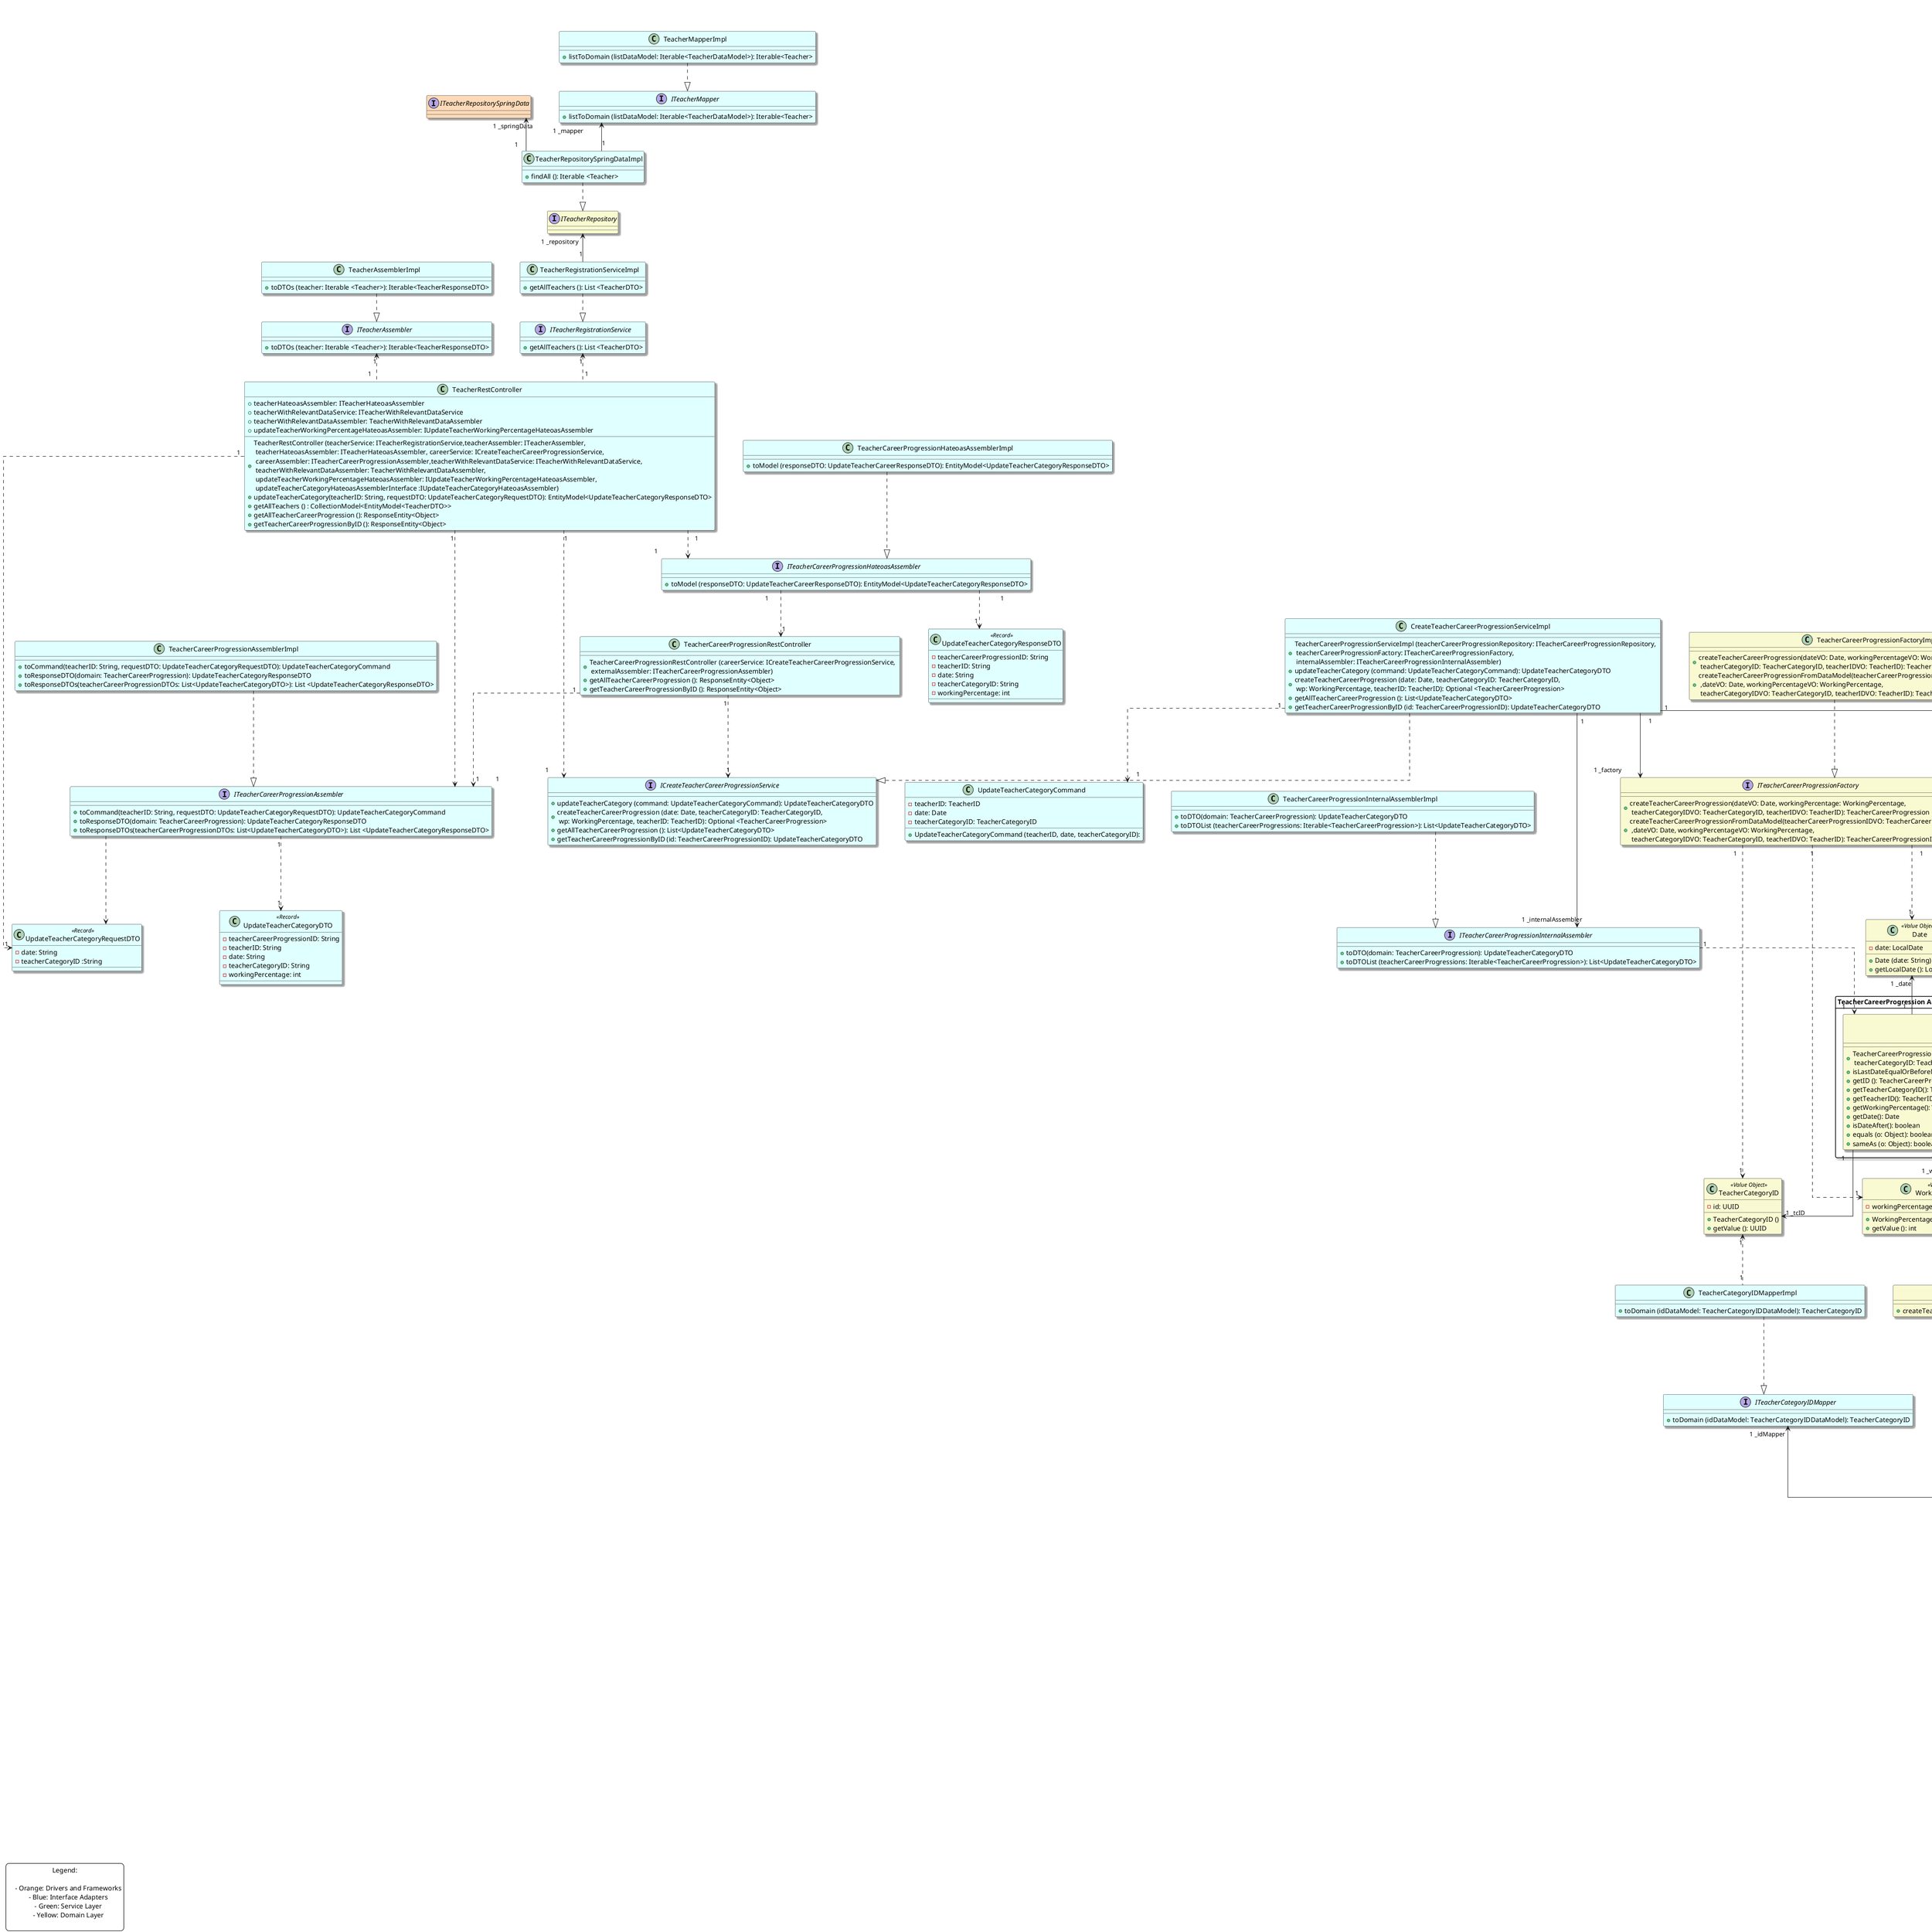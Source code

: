 @startuml

title US14: As an HRC, I want to update the teacher's category in the system \n (Scenario View - Level 3)

skinparam backgroundColor white
skinparam ranksep 60
skinparam nodesep 60
skinparam linetype ortho
skinparam defaultTextAlignment center
skinparam shadowing true

legend left
Legend:

    - Orange: Drivers and Frameworks
    - Blue: Interface Adapters
    - Green: Service Layer
    - Yellow: Domain Layer

end legend

'================================ REST Controller ==============================

class TeacherRestController #E0FFFF{
    + teacherHateoasAssembler: ITeacherHateoasAssembler
    + teacherWithRelevantDataService: ITeacherWithRelevantDataService
    + teacherWithRelevantDataAssembler: TeacherWithRelevantDataAssembler
    + updateTeacherWorkingPercentageHateoasAssembler: IUpdateTeacherWorkingPercentageHateoasAssembler
    + TeacherRestController (teacherService: ITeacherRegistrationService,teacherAssembler: ITeacherAssembler, \n teacherHateoasAssembler: ITeacherHateoasAssembler, careerService: ICreateTeacherCareerProgressionService, \n careerAssembler: ITeacherCareerProgressionAssembler,teacherWithRelevantDataService: ITeacherWithRelevantDataService, \n teacherWithRelevantDataAssembler: TeacherWithRelevantDataAssembler, \n updateTeacherWorkingPercentageHateoasAssembler: IUpdateTeacherWorkingPercentageHateoasAssembler, \n updateTeacherCategoryHateoasAssemblerInterface :IUpdateTeacherCategoryHateoasAssembler)
    + updateTeacherCategory(teacherID: String, requestDTO: UpdateTeacherCategoryRequestDTO): EntityModel<UpdateTeacherCategoryResponseDTO>
    + getAllTeachers () : CollectionModel<EntityModel<TeacherDTO>>
    + getAllTeacherCareerProgression (): ResponseEntity<Object>
    + getTeacherCareerProgressionByID (): ResponseEntity<Object>
}

class TeacherCareerProgressionRestController #E0FFFF{
    + TeacherCareerProgressionRestController (careerService: ICreateTeacherCareerProgressionService, \n externalAssembler: ITeacherCareerProgressionAssembler)
    + getAllTeacherCareerProgression (): ResponseEntity<Object>
    + getTeacherCareerProgressionByID (): ResponseEntity<Object>
}

class TeacherCategoryRestController #E0FFFF{
    + hateoasAssembler: ITeacherCategoryHateoasAssembler
    + TeacherCategoryRestController (service : ITeacherCategoryService, externalAssembler: ITeacherCategoryExternalAssembler, \n hateoasAssembler: ITeacherCategoryHateoasAssembler)
    + getAllTeacherCategories (): Iterable<TeacherCategoryResponseDTO>
}

'================================= Service ======================================

interface ICreateTeacherCareerProgressionService #E0FFFF{
    + updateTeacherCategory (command: UpdateTeacherCategoryCommand): UpdateTeacherCategoryDTO
    + createTeacherCareerProgression (date: Date, teacherCategoryID: TeacherCategoryID,\n wp: WorkingPercentage, teacherID: TeacherID): Optional <TeacherCareerProgression>
    + getAllTeacherCareerProgression (): List<UpdateTeacherCategoryDTO>
    + getTeacherCareerProgressionByID (id: TeacherCareerProgressionID): UpdateTeacherCategoryDTO
}

class CreateTeacherCareerProgressionServiceImpl #E0FFFF{
    + TeacherCareerProgressionServiceImpl (teacherCareerProgressionRepository: ITeacherCareerProgressionRepository, \n teacherCareerProgressionFactory: ITeacherCareerProgressionFactory, \n internalAssembler: ITeacherCareerProgressionInternalAssembler)
    + updateTeacherCategory (command: UpdateTeacherCategoryCommand): UpdateTeacherCategoryDTO
    + createTeacherCareerProgression (date: Date, teacherCategoryID: TeacherCategoryID,\n wp: WorkingPercentage, teacherID: TeacherID): Optional <TeacherCareerProgression>
    + getAllTeacherCareerProgression (): List<UpdateTeacherCategoryDTO>
    + getTeacherCareerProgressionByID (id: TeacherCareerProgressionID): UpdateTeacherCategoryDTO
}

interface ITeacherCategoryService #E0FFFF{
    + getAllTeacherCategories (): Iterable<TeacherCategoryResponseDTO>
}

class TeacherCategoryServiceImpl #E0FFFF{
    - teacherCategoryFactory: ITeacherCategoryFactory
    - internalAssembler: ITeacherCategoryInternalAssembler
    + TeacherCategoryServiceImpl (teacherCategoryRepository: ITeacherCategoryRepository, teacherCategoryFactory: ITeacherCategoryFactory, \n internalAssembler: ITeacherCategoryInternalAssembler)
    + getAllTeacherCategories (): Iterable<TeacherCategoryResponseDTO>
}

interface ITeacherRegistrationService #E0FFFF{
    + getAllTeachers (): List <TeacherDTO>
}

class TeacherRegistrationServiceImpl #E0FFFF{
    + getAllTeachers (): List <TeacherDTO>
}

'====================================== DTO ===================================

class UpdateTeacherCategoryRequestDTO <<Record>> #E0FFFF {
    -date: String
    -teacherCategoryID :String
}

class UpdateTeacherCategoryResponseDTO <<Record>> #E0FFFF{
  - teacherCareerProgressionID: String
  - teacherID: String
  - date: String
  - teacherCategoryID: String
  - workingPercentage: int
}

class UpdateTeacherCategoryDTO <<Record>> #E0FFFF{
  - teacherCareerProgressionID: String
  - teacherID: String
  - date: String
  - teacherCategoryID: String
  - workingPercentage: int
}

class UpdateTeacherCategoryCommand #E0FFFF{
  - teacherID: TeacherID
  -  date: Date
  - teacherCategoryID: TeacherCategoryID
  + UpdateTeacherCategoryCommand (teacherID, date, teacherCategoryID):
}

'====================================== Assemblers ========================================

interface ITeacherCareerProgressionAssembler #E0FFFF{
  + toCommand(teacherID: String, requestDTO: UpdateTeacherCategoryRequestDTO): UpdateTeacherCategoryCommand
  + toResponseDTO(domain: TeacherCareerProgression): UpdateTeacherCategoryResponseDTO
  + toResponseDTOs(teacherCareerProgressionDTOs: List<UpdateTeacherCategoryDTO>): List <UpdateTeacherCategoryResponseDTO>
}

class TeacherCareerProgressionAssemblerImpl #E0FFFF{
  + toCommand(teacherID: String, requestDTO: UpdateTeacherCategoryRequestDTO): UpdateTeacherCategoryCommand
  + toResponseDTO(domain: TeacherCareerProgression): UpdateTeacherCategoryResponseDTO
  + toResponseDTOs(teacherCareerProgressionDTOs: List<UpdateTeacherCategoryDTO>): List <UpdateTeacherCategoryResponseDTO>
}

interface ITeacherCareerProgressionHateoasAssembler #E0FFFF{
  + toModel (responseDTO: UpdateTeacherCareerResponseDTO): EntityModel<UpdateTeacherCategoryResponseDTO>
}

class TeacherCareerProgressionHateoasAssemblerImpl #E0FFFF{
  + toModel (responseDTO: UpdateTeacherCareerResponseDTO): EntityModel<UpdateTeacherCategoryResponseDTO>
}

interface ITeacherCareerProgressionInternalAssembler #E0FFFF{
  + toDTO(domain: TeacherCareerProgression): UpdateTeacherCategoryDTO
  + toDTOList (teacherCareerProgressions: Iterable<TeacherCareerProgression>): List<UpdateTeacherCategoryDTO>
}

class TeacherCareerProgressionInternalAssemblerImpl #E0FFFF{
  + toDTO(domain: TeacherCareerProgression): UpdateTeacherCategoryDTO
  + toDTOList (teacherCareerProgressions: Iterable<TeacherCareerProgression>): List<UpdateTeacherCategoryDTO>
}

interface ITeacherCategoryExternalAssembler #E0FFFF  {
    + toDTOs (teacherCategories: Iterable <TeacherCategory>): Iterable<TeacherCategoryResponseDTO>
}

class TeacherCategoryExternalAssemblerImpl #E0FFFF {
    + toDTOs (teacherCategories: Iterable <TeacherCategory>): Iterable<TeacherCategoryResponseDTO>
}

interface ITeacherAssembler #E0FFFF  {
    + toDTOs (teacher: Iterable <Teacher>): Iterable<TeacherResponseDTO>
}

class TeacherAssemblerImpl #E0FFFF {
    + toDTOs (teacher: Iterable <Teacher>): Iterable<TeacherResponseDTO>
}

'============================================= Repository =============================================

interface ITeacherRepository #FAFAD2{

}

class TeacherRepositorySpringDataImpl #E0FFFF{
    + findAll (): Iterable <Teacher>
}

interface ITeacherRepositorySpringData #FFDAB9{

}

interface ITeacherCategoryRepository #FAFAD2{

}

class TeacherCategoryRepositorySpringDataImpl #E0FFFF {
    + findAll (): Iterable<TeacherCategory>
    + containsOfIdentity (teacherCategoryID: TeacherCategoryID): boolean
}

interface ITeacherCategoryRepositorySpringData #FFDAB9 {
    + findAll (): Iterable<TeacherCategoryDataModel>
}

interface ITeacherCareerProgressionRepository #FAFAD2{
    + findLastTCPFromTeacherID(teacherID: TeacherID): Optional<TeacherCareerProgression>
}

class TeacherCareerProgressionRepositorySpringDataImpl #E0FFFF{
    + TeacherCareerProgressionRepository\n(teacherCareerProgressionMapper : TeacherCareerProgressionMapper)
    + findLastTCPFromTeacherID(teacherID: TeacherID): Optional<TeacherCareerProgression>
    + save(tcp: TeacherCareerProgression): TeacherCareerProgression
    + findAll (): Iterable<TeacherCareerProgression>
    + ofIdentity (id: TeacherCareerProgressionID):  Optional <TeacherCareerProgression>
}

interface ITeacherCareerProgressionRepositorySpringData #FFDAB9{
    + findTopByTeacherIdOrderByDateDesc (teacherID: String): Optional<TeacherCareerProgressionDataModel>
}

'================================================ Aggregate ==============================================

package "TeacherCareerProgression Aggregate" {
    entity TeacherCareerProgression <<Root>> <<Entity>> #FAFAD2 {
        + TeacherCareerProgression(id: TeacherCareerProgressionID, dateVO: DateVO, \n teacherCategoryID: TeacherCategoryID, workingPercentageVO: WorkingPercentageVO, teacherID: TeacherID)
        + isLastDateEqualOrBeforeNewDate(dateVO: DateVO)
        + getID (): TeacherCareerProgressionID
        + getTeacherCategoryID(): TeacherCategoryID
        + getTeacherID(): TeacherID
        + getWorkingPercentage(): WorkingPercentage
        + getDate(): Date
        + isDateAfter(): boolean
        + equals (o: Object): boolean
        + sameAs (o: Object): boolean
    }
}

package "TeacherCategory Aggregate" {
    entity TeacherCategory <<Root>> <<Entity>> #FAFAD2 {
        + TeacherCategory(id: TeacherCategoryID, name: Name)
        + getName(): Name
        + identity(): TeacherCategoryID
        + sameAs(Object obj): boolean
        + equals(Object obj): boolean
        + hashCode(): int
    }
}

'========================================= VALUE OBJECTS =================================================

class TeacherID <<Value Object>> #FAFAD2 {
    + TeacherID (acronym: TeacherAcronym)
    + getTeacherAcronym (): TeacherAcronym
}

class TeacherAcronym <<Value Object>> #FAFAD2 {
    - String: TeacherAcronym
    + TeacherAcronym (acronym: String)
    + getAcronym (): String
}

class TeacherCareerProgressionID <<Value Object>> #FAFAD2 {
     - id: UUID
     + TeacherCareerProgressionID ()
     + getIdValue (): UUID
}

class Date <<Value Object>> #FAFAD2 {
      - date: LocalDate
      + Date (date: String)
      + getLocalDate (): LocalDate
    }

class WorkingPercentage <<Value Object>> #FAFAD2 {
      - workingPercentage: int
      + WorkingPercentage (workingPercentage: int)
      + getValue (): int
}

class TeacherCategoryID <<Value Object>> #FAFAD2 {
       -id: UUID
       + TeacherCategoryID ()
       + getValue (): UUID
}

'========================================= Factory ===========================================

interface ITeacherCareerProgressionFactory #FAFAD2{
    +createTeacherCareerProgression(dateVO: Date, workingPercentage: WorkingPercentage,\n teacherCategoryIDVO: TeacherCategoryID, teacherIDVO: TeacherID): TeacherCareerProgression
    +createTeacherCareerProgressionFromDataModel(teacherCareerProgressionIDVO: TeacherCareerProgressionID \n ,dateVO: Date, workingPercentageVO: WorkingPercentage,\n teacherCategoryIDVO: TeacherCategoryID, teacherIDVO: TeacherID): TeacherCareerProgressionID
}

class TeacherCareerProgressionFactoryImpl #FAFAD2{
    +createTeacherCareerProgression(dateVO: Date, workingPercentageVO: WorkingPercentage,\n teacherCategoryID: TeacherCategoryID, teacherIDVO: TeacherID): TeacherCareerProgression
    +createTeacherCareerProgressionFromDataModel(teacherCareerProgressionIDVO: TeacherCareerProgressionID \n ,dateVO: Date, workingPercentageVO: WorkingPercentage,\n teacherCategoryIDVO: TeacherCategoryID, teacherIDVO: TeacherID): TeacherCareerProgression
}

interface ITeacherCategoryFactory  	#FAFAD2{
  + createTeacherCategory(name: Name): TeacherCategory
}

class TeacherCategoryFactoryImpl #FAFAD2{
  + createTeacherCategory(name: Name): TeacherCategory
}

'========================================== Mappers ==========================================

interface ITeacherCareerProgressionMapper #E0FFFF{
    +toDomain(teacherCareerProgressionDataModel :TeacherCareerProgressionDataModel): TeacherCareerProgression
    +toDataModel(teacherCareerProgression :TeacherCareerProgression): TeacherCareerProgressionDataModel
}

class TeacherCareerProgressionMapperImpl #E0FFFF{
    +toDomain(teacherCareerProgressionDataModel :TeacherCareerProgressionDataModel): TeacherCareerProgression
    +toDataModel(teacherCareerProgression :TeacherCareerProgression): TeacherCareerProgressionDataModel
}

interface ITeacherCareerProgressionIDMapper #E0FFFF {
    +toDomain(teacherCareerProgressionIDDataModel :TeacherCareerProgressionIDDataModel): TeacherCareerProgressionID
    +toDataModel(teacherCareerProgressionID :TeacherCareerProgressionID): TeacherCareerProgressionIDDataModel
}

class TeacherCareerProgressionIDMapperImpl #E0FFFF{
    +toDomain(teacherCareerProgressionIDDataModel :TeacherCareerProgressionIDDataModel): TeacherCareerProgressionID
    +toDataModel(teacherCareerProgressionID :TeacherCareerProgressionID): TeacherCareerProgressionIDDataModel
}

interface ITeacherCategoryMapper #E0FFFF{
   + toDomainModel (dataModel: TeacherCategoryDataModel): TeacherCategory
}

class TeacherCategoryMapperImpl #E0FFFF{
   + toDomainModel (dataModel: TeacherCategoryDataModel): TeacherCategory
}

interface ITeacherCategoryIDMapper #E0FFFF{
   + toDomain (idDataModel: TeacherCategoryIDDataModel): TeacherCategoryID
}

class TeacherCategoryIDMapperImpl #E0FFFF{
   + toDomain (idDataModel: TeacherCategoryIDDataModel): TeacherCategoryID
}

interface ITeacherMapper #E0FFFF{
   + listToDomain (listDataModel: Iterable<TeacherDataModel>): Iterable<Teacher>
}

class TeacherMapperImpl #E0FFFF{
   + listToDomain (listDataModel: Iterable<TeacherDataModel>): Iterable<Teacher>
}

'=========================================== DataModels ============================================

class TeacherCareerProgressionIDDataModel #E0FFFF{
    - id: UUID
    + TeacherCareerProgressionIDDataModel()
    + TeacherCareerProgressionIDDataModel(id: UUID)
    + getIdValue(): UUID
    + equals (o: Object): boolean
    + hashcode (): int
}

class TeacherCareerProgressionDataModel #E0FFFF{
    -date : LocalDate
    -teacherCategoryID : UUID
    -workingPercentage : int
    -teacherAcronym : String
    + TeacherCareerProgressionDataModel()
    + TeacherCareerProgressionDataModel(id: TeacherCareerProgressionIDDataModel, teacherCategoryId: UUID, workingPercentage: int, date: LocalDate, teacherId: String)
    + getID (): TeacherCareerProgressionIDDataModel
    + getTeacherCategoryId (): UUID
    + getWorkingPercentage (): int
    + getDate (): LocalDate
    + getTeacherId: String
    + equals (o: Object): boolean
    + hashcode (): int
}

class TeacherCategoryDataModel #E0FFFF{
   - name: String
   + TeacherCategoryDataModel()
   + TeacherCategoryDataModel(id: TeacherCategoryIDDataModel, name: String)
   + getId(): TeacherCategoryIDDataModel
   + getName(): Name
   + equals(Object obj): boolean
   + hashCode(): int
}

class TeacherCategoryIDDataModel #E0FFFF {
   - value: UUID
   + TeacherCategoryIDDataModel()
   + TeacherCategoryIDDataModel(value: UUID)
   + getValue(): UUID
   + equals(Object obj): boolean
   + hashCode(): int
}


'============================ Relationships and Navigability =================================


TeacherRestController "1" ..> "1" ITeacherCareerProgressionHateoasAssembler
TeacherRestController "1" ..> "1" ITeacherCareerProgressionAssembler
TeacherRestController "1" ..> "1" ICreateTeacherCareerProgressionService
TeacherRestController "1" ..> "1" UpdateTeacherCategoryRequestDTO

TeacherCareerProgressionRestController "1" ..> "1" ICreateTeacherCareerProgressionService
TeacherCareerProgressionRestController "1" ..> "1" ITeacherCareerProgressionAssembler

TeacherCareerProgressionHateoasAssemblerImpl ..|> ITeacherCareerProgressionHateoasAssembler
ITeacherCareerProgressionHateoasAssembler "1" ..> "1" UpdateTeacherCategoryResponseDTO
ITeacherCareerProgressionHateoasAssembler "1" ..> "1" TeacherCareerProgressionRestController

TeacherCareerProgressionAssemblerImpl ..|> ITeacherCareerProgressionAssembler
ITeacherCareerProgressionAssembler "1"..> "1" UpdateTeacherCategoryDTO
ITeacherCareerProgressionAssembler ..> UpdateTeacherCategoryRequestDTO

TeacherCareerProgressionInternalAssemblerImpl ..|> ITeacherCareerProgressionInternalAssembler
ITeacherCareerProgressionInternalAssembler "1"..> "1" TeacherCareerProgression

CreateTeacherCareerProgressionServiceImpl ..|> ICreateTeacherCareerProgressionService
CreateTeacherCareerProgressionServiceImpl "1" --> "1 _factory"  ITeacherCareerProgressionFactory
CreateTeacherCareerProgressionServiceImpl "1" --> "1 _repository" ITeacherCareerProgressionRepository
CreateTeacherCareerProgressionServiceImpl "1" --> "1 _internalAssembler" ITeacherCareerProgressionInternalAssembler
CreateTeacherCareerProgressionServiceImpl "1" ..> "1" UpdateTeacherCategoryCommand

TeacherCareerProgressionFactoryImpl ..|> ITeacherCareerProgressionFactory
ITeacherCareerProgressionFactory "1"..> "1" Date
ITeacherCareerProgressionFactory "1"..> "1" TeacherCategoryID
ITeacherCareerProgressionFactory "1" ..> "1" TeacherID
ITeacherCareerProgressionFactory "1" ..> "1" WorkingPercentage
ITeacherCareerProgressionFactory "1" ..> "1" TeacherCareerProgressionID

TeacherCareerProgression "1" -u-> "1 _date" Date
TeacherCareerProgression "1" --> "1 _tcID" TeacherCategoryID
TeacherCareerProgression "1" --> "1 _teacherID" TeacherID
TeacherCareerProgression "1" --> "1 _wp" WorkingPercentage
TeacherCareerProgression "1" --> "1 _id" TeacherCareerProgressionID
TeacherID "1" --> "_acronym" TeacherAcronym

TeacherCareerProgressionRepositorySpringDataImpl ..|> ITeacherCareerProgressionRepository
TeacherCareerProgressionRepositorySpringDataImpl  "1" --> "1 _springData" ITeacherCareerProgressionRepositorySpringData
TeacherCareerProgressionRepositorySpringDataImpl  "1" --> "1 _mapper" ITeacherCareerProgressionMapper
TeacherCareerProgressionRepositorySpringDataImpl  "1" --> "1 _idMapper" ITeacherCareerProgressionIDMapper

TeacherCareerProgressionIDMapperImpl ..|> ITeacherCareerProgressionIDMapper
ITeacherCareerProgressionIDMapper "1" ..> "1" TeacherCareerProgressionIDDataModel
ITeacherCareerProgressionIDMapper "1" ..> "1" TeacherCareerProgressionID

TeacherCareerProgressionMapperImpl ..|> ITeacherCareerProgressionMapper
TeacherCareerProgressionMapperImpl "1" --> "1 _idMapper" ITeacherCareerProgressionIDMapper
TeacherCareerProgressionMapperImpl "1"--> "1 _factory" ITeacherCareerProgressionFactory
TeacherCareerProgressionMapperImpl "1" ..> "1" TeacherCareerProgression
TeacherCareerProgressionMapperImpl "1" ..> "1" TeacherCareerProgressionDataModel

TeacherCareerProgressionDataModel "1"--> "1 _idDataModel" TeacherCareerProgressionIDDataModel

' getAllTeacherCategory() method

TeacherCategoryRestController "1" ..> "1" ITeacherCategoryService
TeacherCategoryRestController "1"..> "_assembler 1" ITeacherCategoryExternalAssembler

TeacherCategoryExternalAssemblerImpl ..|> ITeacherCategoryExternalAssembler
ITeacherCategoryExternalAssembler "1"..> "1" TeacherCategory

TeacherCategoryServiceImpl ..|> ITeacherCategoryService
TeacherCategoryServiceImpl "1" --> "_repository 1        " ITeacherCategoryRepository
TeacherCategoryRepositorySpringDataImpl ..|> ITeacherCategoryRepository
TeacherCategoryRepositorySpringDataImpl "1"-u-> "1 _springData" ITeacherCategoryRepositorySpringData
TeacherCategoryRepositorySpringDataImpl "1"-u-> "_mapper 1        " ITeacherCategoryMapper
ITeacherCategoryRepositorySpringData "1" ..> "1" TeacherCategoryDataModel

TeacherCategoryMapperImpl ..|> ITeacherCategoryMapper
TeacherCategoryMapperImpl "1   ".u.> "1   " TeacherCategoryDataModel
TeacherCategoryMapperImpl "1" -u-> "1 _factory" ITeacherCategoryFactory
TeacherCategoryFactoryImpl ..|> ITeacherCategoryFactory
TeacherCategoryMapperImpl "1" -u-> "1 _idMapper" ITeacherCategoryIDMapper
TeacherCategoryDataModel "1" -u-> "_idDataModel 1 "TeacherCategoryIDDataModel
TeacherCategoryIDMapperImpl ..|> ITeacherCategoryIDMapper
TeacherCategoryIDMapperImpl "1" .u.> "1" TeacherCategoryID

' getAllTeachers () method

TeacherRestController "1" .u.> "1" ITeacherRegistrationService
TeacherRestController "1" .u.> "1" ITeacherAssembler
TeacherAssemblerImpl ..|> ITeacherAssembler
TeacherRegistrationServiceImpl ..|> ITeacherRegistrationService
TeacherRegistrationServiceImpl "1" -u-> "1 _repository" ITeacherRepository
TeacherRepositorySpringDataImpl ..|> ITeacherRepository
TeacherRepositorySpringDataImpl "1" -u-> "1 _mapper" ITeacherMapper
TeacherMapperImpl ..|> ITeacherMapper
TeacherRepositorySpringDataImpl "1" -u-> "1 _springData" ITeacherRepositorySpringData


@enduml